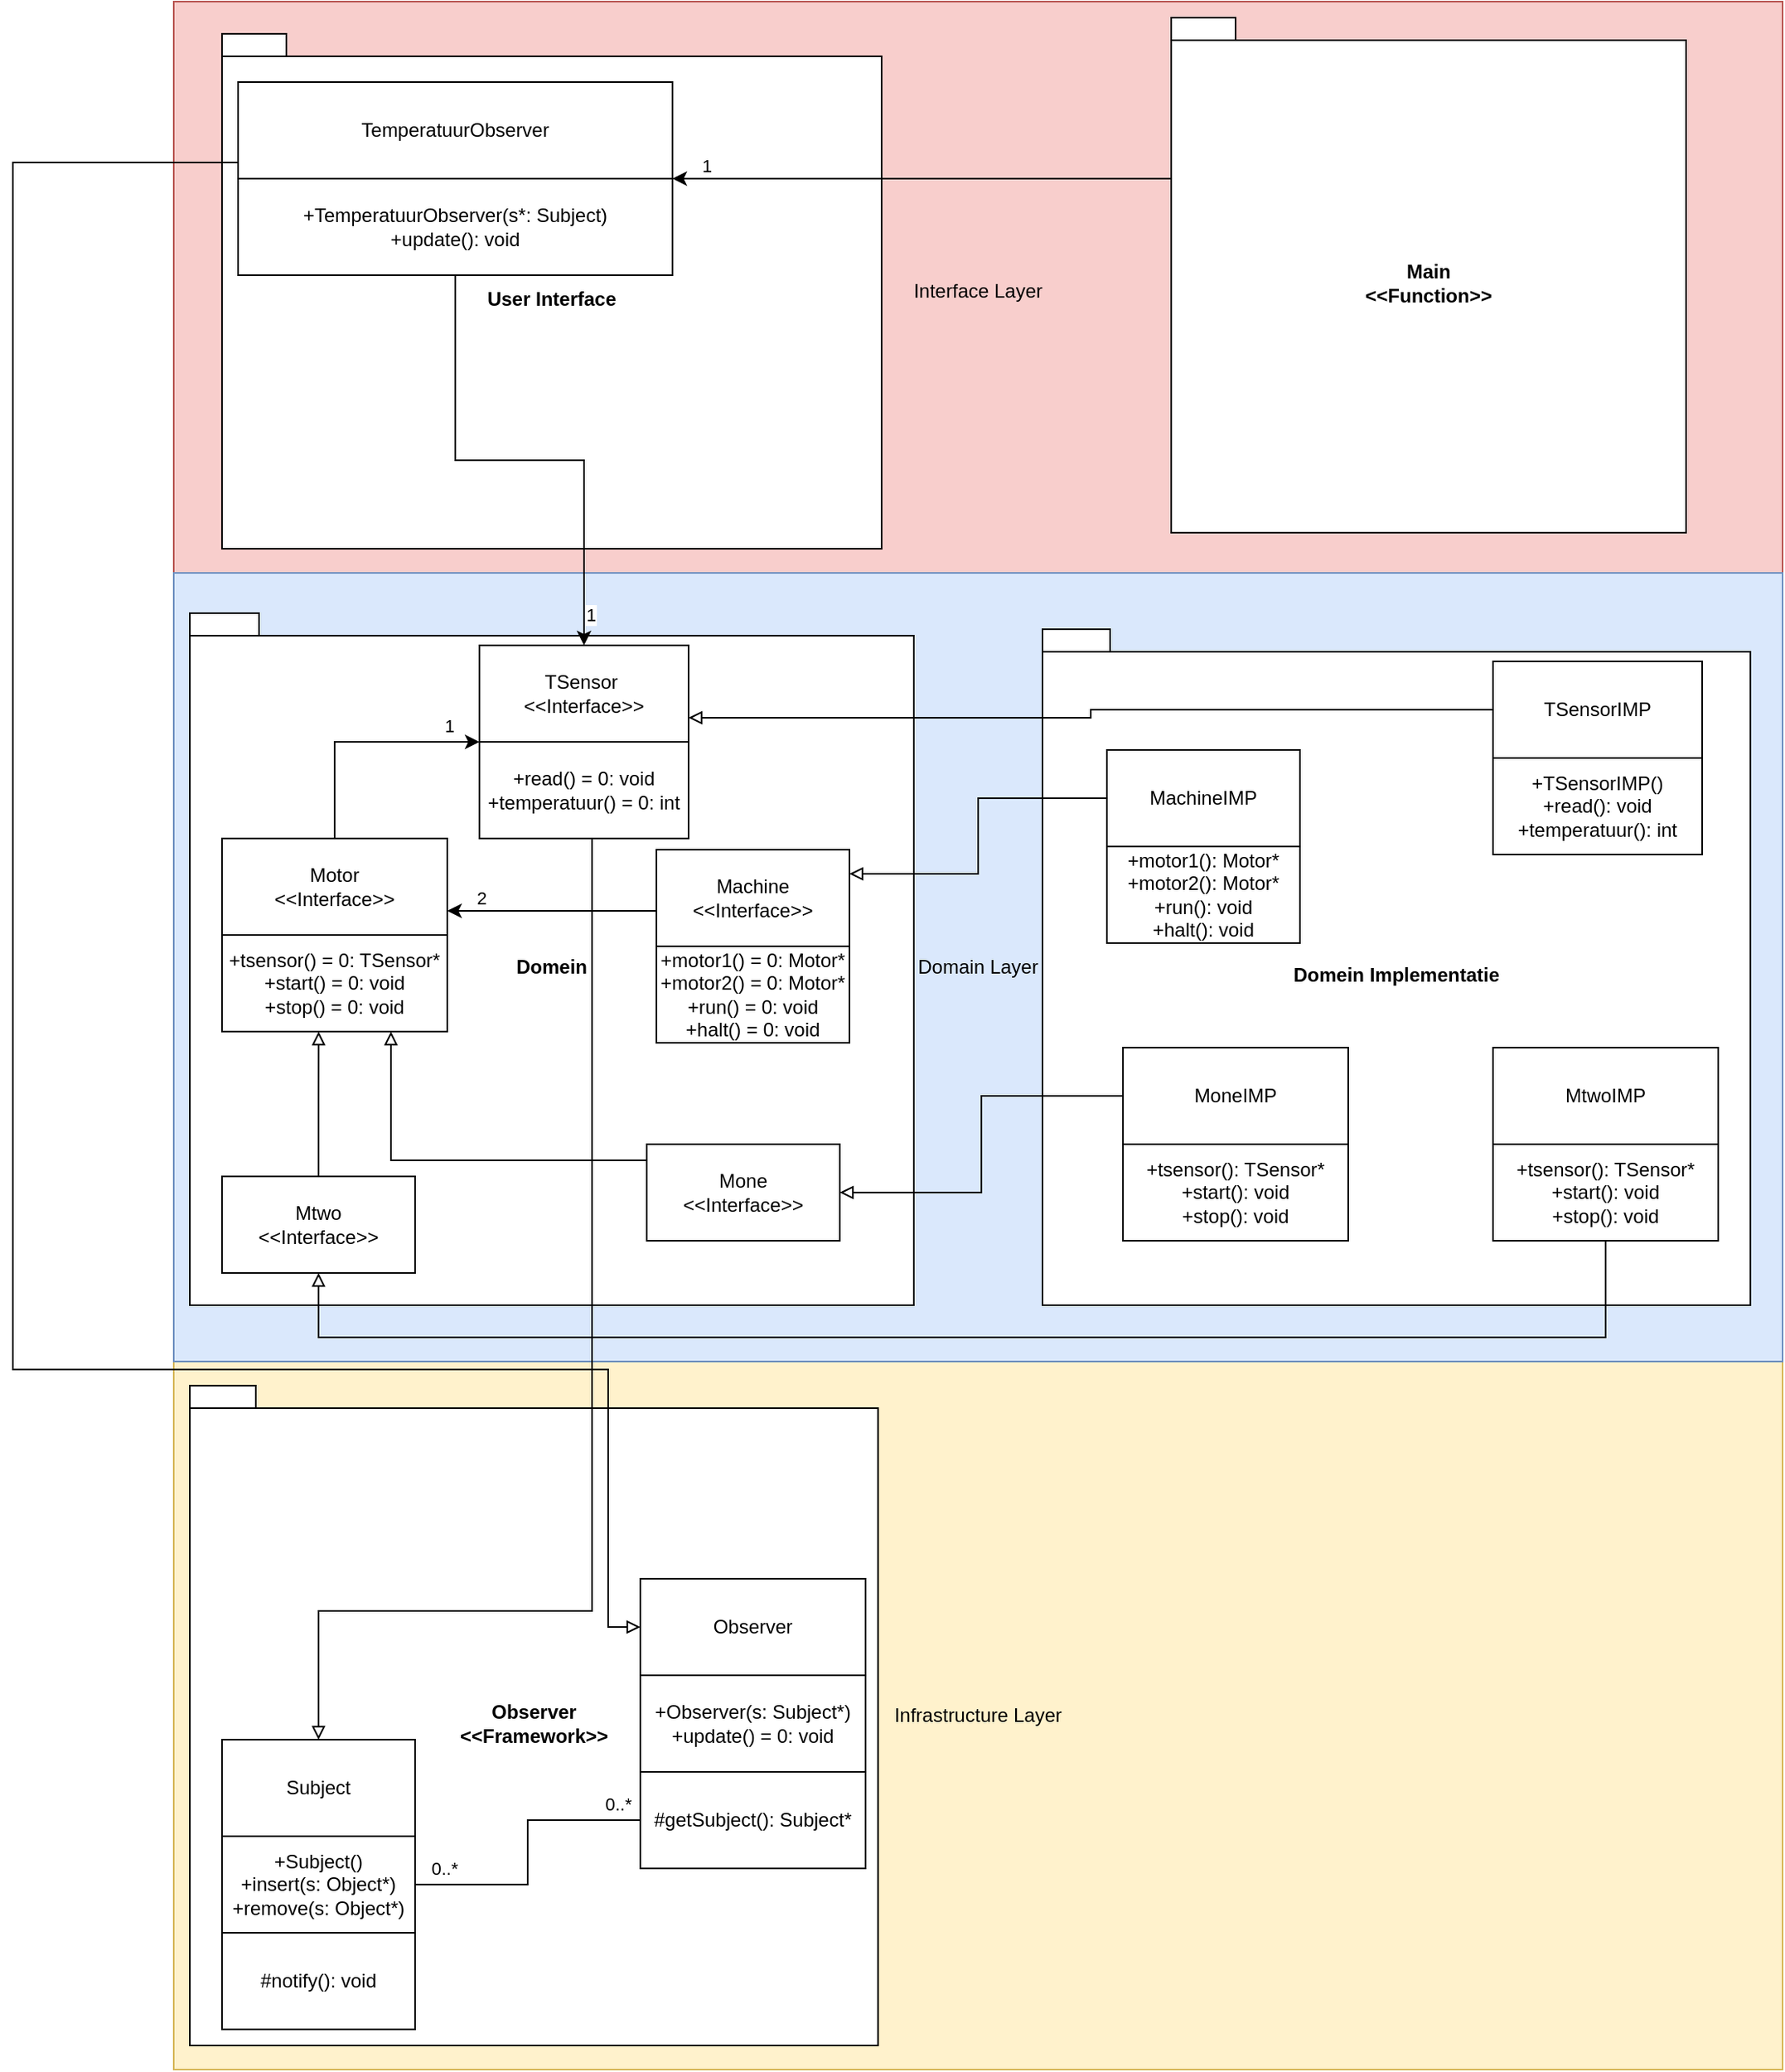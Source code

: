 <mxfile version="21.3.5" type="device">
  <diagram name="Pagina-1" id="yC-AG7X7mgxo6E1YD-5C">
    <mxGraphModel dx="2048" dy="751" grid="1" gridSize="10" guides="1" tooltips="1" connect="1" arrows="1" fold="1" page="1" pageScale="1" pageWidth="827" pageHeight="1169" math="0" shadow="0">
      <root>
        <mxCell id="0" />
        <mxCell id="1" parent="0" />
        <mxCell id="Kxxd0aBfSA8q7dgwN72d-8" value="" style="group" parent="1" vertex="1" connectable="0">
          <mxGeometry width="1000" height="1285" as="geometry" />
        </mxCell>
        <mxCell id="W23P32Y-80gLwB7u09Wh-1" value="Interface Layer" style="rounded=0;whiteSpace=wrap;html=1;fillColor=#f8cecc;strokeColor=#b85450;" parent="Kxxd0aBfSA8q7dgwN72d-8" vertex="1">
          <mxGeometry width="1000.0" height="360" as="geometry" />
        </mxCell>
        <mxCell id="W23P32Y-80gLwB7u09Wh-3" value="Infrastructure Layer" style="rounded=0;whiteSpace=wrap;html=1;fillColor=#fff2cc;strokeColor=#d6b656;" parent="Kxxd0aBfSA8q7dgwN72d-8" vertex="1">
          <mxGeometry y="845" width="1000.0" height="440" as="geometry" />
        </mxCell>
        <mxCell id="W23P32Y-80gLwB7u09Wh-2" value="Domain Layer" style="rounded=0;whiteSpace=wrap;html=1;fillColor=#dae8fc;strokeColor=#6c8ebf;" parent="Kxxd0aBfSA8q7dgwN72d-8" vertex="1">
          <mxGeometry y="355" width="1000.0" height="490" as="geometry" />
        </mxCell>
        <mxCell id="W23P32Y-80gLwB7u09Wh-28" value="Observer&lt;br&gt;&amp;lt;&amp;lt;Framework&amp;gt;&amp;gt;" style="shape=folder;fontStyle=1;spacingTop=10;tabWidth=40;tabHeight=14;tabPosition=left;html=1;whiteSpace=wrap;" parent="Kxxd0aBfSA8q7dgwN72d-8" vertex="1">
          <mxGeometry x="10" y="860" width="427.77" height="410" as="geometry" />
        </mxCell>
        <mxCell id="W23P32Y-80gLwB7u09Wh-42" value="" style="group" parent="Kxxd0aBfSA8q7dgwN72d-8" vertex="1" connectable="0">
          <mxGeometry x="290" y="980" width="140" height="180" as="geometry" />
        </mxCell>
        <mxCell id="W23P32Y-80gLwB7u09Wh-19" value="Observer" style="rounded=0;whiteSpace=wrap;html=1;" parent="W23P32Y-80gLwB7u09Wh-42" vertex="1">
          <mxGeometry width="140" height="60" as="geometry" />
        </mxCell>
        <mxCell id="W23P32Y-80gLwB7u09Wh-39" value="+Observer(s: Subject*)&lt;br&gt;+update() = 0: void" style="rounded=0;whiteSpace=wrap;html=1;" parent="W23P32Y-80gLwB7u09Wh-42" vertex="1">
          <mxGeometry y="60" width="140" height="60" as="geometry" />
        </mxCell>
        <mxCell id="W23P32Y-80gLwB7u09Wh-41" value="#getSubject(): Subject*" style="rounded=0;whiteSpace=wrap;html=1;" parent="W23P32Y-80gLwB7u09Wh-42" vertex="1">
          <mxGeometry y="120" width="140" height="60" as="geometry" />
        </mxCell>
        <mxCell id="W23P32Y-80gLwB7u09Wh-45" value="" style="group" parent="Kxxd0aBfSA8q7dgwN72d-8" vertex="1" connectable="0">
          <mxGeometry x="30" y="1080" width="120" height="180" as="geometry" />
        </mxCell>
        <mxCell id="W23P32Y-80gLwB7u09Wh-20" value="Subject" style="rounded=0;whiteSpace=wrap;html=1;" parent="W23P32Y-80gLwB7u09Wh-45" vertex="1">
          <mxGeometry width="120" height="60" as="geometry" />
        </mxCell>
        <mxCell id="W23P32Y-80gLwB7u09Wh-43" value="+Subject()&lt;br&gt;+insert(s: Object*)&lt;br&gt;+remove(s: Object*)" style="rounded=0;whiteSpace=wrap;html=1;" parent="W23P32Y-80gLwB7u09Wh-45" vertex="1">
          <mxGeometry y="60" width="120" height="60" as="geometry" />
        </mxCell>
        <mxCell id="W23P32Y-80gLwB7u09Wh-44" value="#notify(): void" style="rounded=0;whiteSpace=wrap;html=1;" parent="W23P32Y-80gLwB7u09Wh-45" vertex="1">
          <mxGeometry y="120" width="120" height="60" as="geometry" />
        </mxCell>
        <mxCell id="W23P32Y-80gLwB7u09Wh-30" value="Main&lt;br&gt;&amp;lt;&amp;lt;Function&amp;gt;&amp;gt;" style="shape=folder;fontStyle=1;spacingTop=10;tabWidth=40;tabHeight=14;tabPosition=left;html=1;whiteSpace=wrap;" parent="Kxxd0aBfSA8q7dgwN72d-8" vertex="1">
          <mxGeometry x="620" y="10" width="320" height="320" as="geometry" />
        </mxCell>
        <mxCell id="Kxxd0aBfSA8q7dgwN72d-10" style="edgeStyle=orthogonalEdgeStyle;rounded=0;orthogonalLoop=1;jettySize=auto;html=1;exitX=1;exitY=0.5;exitDx=0;exitDy=0;entryX=0;entryY=0.5;entryDx=0;entryDy=0;endArrow=none;endFill=0;" parent="Kxxd0aBfSA8q7dgwN72d-8" source="W23P32Y-80gLwB7u09Wh-43" target="W23P32Y-80gLwB7u09Wh-41" edge="1">
          <mxGeometry relative="1" as="geometry" />
        </mxCell>
        <mxCell id="Kxxd0aBfSA8q7dgwN72d-11" value="0..*" style="edgeLabel;html=1;align=center;verticalAlign=middle;resizable=0;points=[];" parent="Kxxd0aBfSA8q7dgwN72d-10" vertex="1" connectable="0">
          <mxGeometry x="0.841" y="1" relative="1" as="geometry">
            <mxPoint y="-9" as="offset" />
          </mxGeometry>
        </mxCell>
        <mxCell id="Kxxd0aBfSA8q7dgwN72d-12" value="0..*" style="edgeLabel;html=1;align=center;verticalAlign=middle;resizable=0;points=[];" parent="Kxxd0aBfSA8q7dgwN72d-10" vertex="1" connectable="0">
          <mxGeometry x="-0.804" y="1" relative="1" as="geometry">
            <mxPoint y="-9" as="offset" />
          </mxGeometry>
        </mxCell>
        <mxCell id="W23P32Y-80gLwB7u09Wh-26" value="Domein Implementatie" style="shape=folder;fontStyle=1;spacingTop=10;tabWidth=40;tabHeight=14;tabPosition=left;html=1;whiteSpace=wrap;" parent="Kxxd0aBfSA8q7dgwN72d-8" vertex="1">
          <mxGeometry x="540" y="390" width="440" height="420" as="geometry" />
        </mxCell>
        <mxCell id="Kxxd0aBfSA8q7dgwN72d-22" value="" style="group" parent="Kxxd0aBfSA8q7dgwN72d-8" vertex="1" connectable="0">
          <mxGeometry x="580" y="465" width="120" height="120" as="geometry" />
        </mxCell>
        <mxCell id="W23P32Y-80gLwB7u09Wh-21" value="MachineIMP" style="rounded=0;whiteSpace=wrap;html=1;" parent="Kxxd0aBfSA8q7dgwN72d-22" vertex="1">
          <mxGeometry width="120" height="60" as="geometry" />
        </mxCell>
        <mxCell id="Kxxd0aBfSA8q7dgwN72d-21" value="+motor1(): Motor*&lt;br&gt;+motor2(): Motor*&lt;br&gt;+run(): void&lt;br&gt;+halt(): void" style="rounded=0;whiteSpace=wrap;html=1;" parent="Kxxd0aBfSA8q7dgwN72d-22" vertex="1">
          <mxGeometry y="60" width="120" height="60" as="geometry" />
        </mxCell>
        <mxCell id="Kxxd0aBfSA8q7dgwN72d-30" value="" style="group" parent="Kxxd0aBfSA8q7dgwN72d-8" vertex="1" connectable="0">
          <mxGeometry x="590" y="650" width="140" height="120" as="geometry" />
        </mxCell>
        <mxCell id="W23P32Y-80gLwB7u09Wh-25" value="MoneIMP" style="rounded=0;whiteSpace=wrap;html=1;" parent="Kxxd0aBfSA8q7dgwN72d-30" vertex="1">
          <mxGeometry width="140" height="60" as="geometry" />
        </mxCell>
        <mxCell id="Kxxd0aBfSA8q7dgwN72d-29" value="+tsensor(): TSensor*&lt;br&gt;+start(): void&lt;br&gt;+stop(): void" style="rounded=0;whiteSpace=wrap;html=1;" parent="Kxxd0aBfSA8q7dgwN72d-30" vertex="1">
          <mxGeometry y="60" width="140" height="60" as="geometry" />
        </mxCell>
        <mxCell id="Kxxd0aBfSA8q7dgwN72d-28" value="" style="group" parent="Kxxd0aBfSA8q7dgwN72d-8" vertex="1" connectable="0">
          <mxGeometry x="820" y="650" width="140" height="120" as="geometry" />
        </mxCell>
        <mxCell id="W23P32Y-80gLwB7u09Wh-23" value="MtwoIMP" style="rounded=0;whiteSpace=wrap;html=1;" parent="Kxxd0aBfSA8q7dgwN72d-28" vertex="1">
          <mxGeometry width="140" height="60" as="geometry" />
        </mxCell>
        <mxCell id="Kxxd0aBfSA8q7dgwN72d-27" value="+tsensor(): TSensor*&lt;br&gt;+start(): void&lt;br&gt;+stop(): void" style="rounded=0;whiteSpace=wrap;html=1;" parent="Kxxd0aBfSA8q7dgwN72d-28" vertex="1">
          <mxGeometry y="60" width="140" height="60" as="geometry" />
        </mxCell>
        <mxCell id="Kxxd0aBfSA8q7dgwN72d-25" value="" style="group" parent="Kxxd0aBfSA8q7dgwN72d-8" vertex="1" connectable="0">
          <mxGeometry x="820" y="410" width="130" height="120" as="geometry" />
        </mxCell>
        <mxCell id="W23P32Y-80gLwB7u09Wh-24" value="TSensorIMP" style="rounded=0;whiteSpace=wrap;html=1;" parent="Kxxd0aBfSA8q7dgwN72d-25" vertex="1">
          <mxGeometry width="130" height="60" as="geometry" />
        </mxCell>
        <mxCell id="Kxxd0aBfSA8q7dgwN72d-24" value="+TSensorIMP()&lt;br&gt;+read(): void&lt;br&gt;+temperatuur(): int" style="rounded=0;whiteSpace=wrap;html=1;" parent="Kxxd0aBfSA8q7dgwN72d-25" vertex="1">
          <mxGeometry y="60" width="130" height="60" as="geometry" />
        </mxCell>
        <mxCell id="W23P32Y-80gLwB7u09Wh-27" value="Domein" style="shape=folder;fontStyle=1;spacingTop=10;tabWidth=40;tabHeight=14;tabPosition=left;html=1;whiteSpace=wrap;" parent="1" vertex="1">
          <mxGeometry x="10" y="380" width="450" height="430" as="geometry" />
        </mxCell>
        <mxCell id="Kxxd0aBfSA8q7dgwN72d-13" style="edgeStyle=orthogonalEdgeStyle;rounded=0;orthogonalLoop=1;jettySize=auto;html=1;entryX=0.75;entryY=1;entryDx=0;entryDy=0;endArrow=block;endFill=0;" parent="1" source="W23P32Y-80gLwB7u09Wh-17" target="W23P32Y-80gLwB7u09Wh-32" edge="1">
          <mxGeometry relative="1" as="geometry">
            <Array as="points">
              <mxPoint x="135" y="720" />
            </Array>
          </mxGeometry>
        </mxCell>
        <mxCell id="W23P32Y-80gLwB7u09Wh-17" value="Mone&lt;br&gt;&amp;lt;&amp;lt;Interface&amp;gt;&amp;gt;" style="rounded=0;whiteSpace=wrap;html=1;" parent="1" vertex="1">
          <mxGeometry x="294" y="710" width="120" height="60" as="geometry" />
        </mxCell>
        <mxCell id="Kxxd0aBfSA8q7dgwN72d-14" style="edgeStyle=orthogonalEdgeStyle;rounded=0;orthogonalLoop=1;jettySize=auto;html=1;entryX=0.429;entryY=1;entryDx=0;entryDy=0;entryPerimeter=0;endArrow=block;endFill=0;" parent="1" source="W23P32Y-80gLwB7u09Wh-18" target="W23P32Y-80gLwB7u09Wh-32" edge="1">
          <mxGeometry relative="1" as="geometry" />
        </mxCell>
        <mxCell id="W23P32Y-80gLwB7u09Wh-18" value="Mtwo&lt;br&gt;&amp;lt;&amp;lt;Interface&amp;gt;&amp;gt;" style="rounded=0;whiteSpace=wrap;html=1;" parent="1" vertex="1">
          <mxGeometry x="30.0" y="730" width="120" height="60" as="geometry" />
        </mxCell>
        <mxCell id="W23P32Y-80gLwB7u09Wh-29" value="User Interface" style="shape=folder;fontStyle=1;spacingTop=10;tabWidth=40;tabHeight=14;tabPosition=left;html=1;whiteSpace=wrap;" parent="1" vertex="1">
          <mxGeometry x="30" y="20" width="410" height="320" as="geometry" />
        </mxCell>
        <mxCell id="Kxxd0aBfSA8q7dgwN72d-4" style="edgeStyle=orthogonalEdgeStyle;rounded=0;orthogonalLoop=1;jettySize=auto;html=1;exitX=0;exitY=0;exitDx=0;exitDy=167;exitPerimeter=0;entryX=1;entryY=1;entryDx=0;entryDy=0;" parent="1" source="W23P32Y-80gLwB7u09Wh-30" target="W23P32Y-80gLwB7u09Wh-37" edge="1">
          <mxGeometry relative="1" as="geometry">
            <Array as="points">
              <mxPoint x="620" y="110" />
            </Array>
          </mxGeometry>
        </mxCell>
        <mxCell id="Kxxd0aBfSA8q7dgwN72d-5" value="1" style="edgeLabel;html=1;align=center;verticalAlign=middle;resizable=0;points=[];" parent="Kxxd0aBfSA8q7dgwN72d-4" vertex="1" connectable="0">
          <mxGeometry x="0.891" y="-4" relative="1" as="geometry">
            <mxPoint y="-4" as="offset" />
          </mxGeometry>
        </mxCell>
        <mxCell id="W23P32Y-80gLwB7u09Wh-34" value="" style="group" parent="1" vertex="1" connectable="0">
          <mxGeometry x="300" y="527" width="120" height="120" as="geometry" />
        </mxCell>
        <mxCell id="W23P32Y-80gLwB7u09Wh-14" value="Machine&lt;br&gt;&amp;lt;&amp;lt;Interface&amp;gt;&amp;gt;" style="rounded=0;whiteSpace=wrap;html=1;" parent="W23P32Y-80gLwB7u09Wh-34" vertex="1">
          <mxGeometry width="120" height="60" as="geometry" />
        </mxCell>
        <mxCell id="W23P32Y-80gLwB7u09Wh-31" value="+motor1() = 0: Motor*&lt;br&gt;+motor2() = 0: Motor*&lt;br&gt;+run() = 0: void&lt;br&gt;+halt() = 0: void" style="rounded=0;whiteSpace=wrap;html=1;" parent="W23P32Y-80gLwB7u09Wh-34" vertex="1">
          <mxGeometry y="60" width="120" height="60" as="geometry" />
        </mxCell>
        <mxCell id="W23P32Y-80gLwB7u09Wh-35" value="" style="group" parent="1" vertex="1" connectable="0">
          <mxGeometry x="30" y="520" width="140" height="120" as="geometry" />
        </mxCell>
        <mxCell id="W23P32Y-80gLwB7u09Wh-15" value="Motor&lt;br&gt;&amp;lt;&amp;lt;Interface&amp;gt;&amp;gt;" style="rounded=0;whiteSpace=wrap;html=1;" parent="W23P32Y-80gLwB7u09Wh-35" vertex="1">
          <mxGeometry width="140" height="60" as="geometry" />
        </mxCell>
        <mxCell id="W23P32Y-80gLwB7u09Wh-32" value="+tsensor() = 0: TSensor*&lt;br&gt;+start() = 0: void&lt;br&gt;+stop() = 0: void" style="rounded=0;whiteSpace=wrap;html=1;" parent="W23P32Y-80gLwB7u09Wh-35" vertex="1">
          <mxGeometry y="60" width="140" height="60" as="geometry" />
        </mxCell>
        <mxCell id="W23P32Y-80gLwB7u09Wh-36" value="" style="group" parent="1" vertex="1" connectable="0">
          <mxGeometry x="190" y="400" width="130" height="120" as="geometry" />
        </mxCell>
        <mxCell id="W23P32Y-80gLwB7u09Wh-16" value="TSensor&amp;nbsp;&lt;br&gt;&amp;lt;&amp;lt;Interface&amp;gt;&amp;gt;" style="rounded=0;whiteSpace=wrap;html=1;" parent="W23P32Y-80gLwB7u09Wh-36" vertex="1">
          <mxGeometry width="130" height="60" as="geometry" />
        </mxCell>
        <mxCell id="W23P32Y-80gLwB7u09Wh-33" value="+read() = 0: void&lt;br&gt;+temperatuur() = 0: int" style="rounded=0;whiteSpace=wrap;html=1;" parent="W23P32Y-80gLwB7u09Wh-36" vertex="1">
          <mxGeometry y="60" width="130" height="60" as="geometry" />
        </mxCell>
        <mxCell id="W23P32Y-80gLwB7u09Wh-40" value="" style="group" parent="1" vertex="1" connectable="0">
          <mxGeometry x="40" y="50" width="270" height="120" as="geometry" />
        </mxCell>
        <mxCell id="W23P32Y-80gLwB7u09Wh-37" value="TemperatuurObserver" style="rounded=0;whiteSpace=wrap;html=1;" parent="W23P32Y-80gLwB7u09Wh-40" vertex="1">
          <mxGeometry width="270" height="60" as="geometry" />
        </mxCell>
        <mxCell id="W23P32Y-80gLwB7u09Wh-38" value="+TemperatuurObserver(s*: Subject)&lt;br&gt;+update(): void" style="rounded=0;whiteSpace=wrap;html=1;" parent="W23P32Y-80gLwB7u09Wh-40" vertex="1">
          <mxGeometry y="60" width="270" height="60" as="geometry" />
        </mxCell>
        <mxCell id="W23P32Y-80gLwB7u09Wh-46" style="edgeStyle=orthogonalEdgeStyle;rounded=0;orthogonalLoop=1;jettySize=auto;html=1;endArrow=block;endFill=0;" parent="1" source="W23P32Y-80gLwB7u09Wh-37" target="W23P32Y-80gLwB7u09Wh-19" edge="1">
          <mxGeometry relative="1" as="geometry">
            <Array as="points">
              <mxPoint x="-100" y="100" />
              <mxPoint x="-100" y="850" />
              <mxPoint x="270" y="850" />
              <mxPoint x="270" y="1010" />
            </Array>
          </mxGeometry>
        </mxCell>
        <mxCell id="Kxxd0aBfSA8q7dgwN72d-15" style="edgeStyle=orthogonalEdgeStyle;rounded=0;orthogonalLoop=1;jettySize=auto;html=1;exitX=0;exitY=0.5;exitDx=0;exitDy=0;entryX=1;entryY=0.75;entryDx=0;entryDy=0;" parent="1" source="W23P32Y-80gLwB7u09Wh-14" target="W23P32Y-80gLwB7u09Wh-15" edge="1">
          <mxGeometry relative="1" as="geometry">
            <Array as="points">
              <mxPoint x="300" y="565" />
            </Array>
          </mxGeometry>
        </mxCell>
        <mxCell id="Kxxd0aBfSA8q7dgwN72d-16" value="2" style="edgeLabel;html=1;align=center;verticalAlign=middle;resizable=0;points=[];" parent="Kxxd0aBfSA8q7dgwN72d-15" vertex="1" connectable="0">
          <mxGeometry x="0.734" relative="1" as="geometry">
            <mxPoint x="2" y="-8" as="offset" />
          </mxGeometry>
        </mxCell>
        <mxCell id="Kxxd0aBfSA8q7dgwN72d-17" style="edgeStyle=orthogonalEdgeStyle;rounded=0;orthogonalLoop=1;jettySize=auto;html=1;entryX=0.5;entryY=0;entryDx=0;entryDy=0;endArrow=none;endFill=0;startArrow=classic;startFill=1;" parent="1" source="W23P32Y-80gLwB7u09Wh-33" target="W23P32Y-80gLwB7u09Wh-15" edge="1">
          <mxGeometry relative="1" as="geometry">
            <Array as="points">
              <mxPoint x="100" y="460" />
            </Array>
          </mxGeometry>
        </mxCell>
        <mxCell id="Kxxd0aBfSA8q7dgwN72d-18" value="1" style="edgeLabel;html=1;align=center;verticalAlign=middle;resizable=0;points=[];" parent="Kxxd0aBfSA8q7dgwN72d-17" vertex="1" connectable="0">
          <mxGeometry x="-0.804" y="-3" relative="1" as="geometry">
            <mxPoint x="-5" y="-7" as="offset" />
          </mxGeometry>
        </mxCell>
        <mxCell id="Kxxd0aBfSA8q7dgwN72d-23" style="edgeStyle=orthogonalEdgeStyle;rounded=0;orthogonalLoop=1;jettySize=auto;html=1;entryX=1;entryY=0.25;entryDx=0;entryDy=0;endArrow=block;endFill=0;" parent="1" source="W23P32Y-80gLwB7u09Wh-21" target="W23P32Y-80gLwB7u09Wh-14" edge="1">
          <mxGeometry relative="1" as="geometry" />
        </mxCell>
        <mxCell id="Kxxd0aBfSA8q7dgwN72d-26" style="edgeStyle=orthogonalEdgeStyle;rounded=0;orthogonalLoop=1;jettySize=auto;html=1;entryX=1;entryY=0.75;entryDx=0;entryDy=0;endArrow=block;endFill=0;" parent="1" source="W23P32Y-80gLwB7u09Wh-24" target="W23P32Y-80gLwB7u09Wh-16" edge="1">
          <mxGeometry relative="1" as="geometry" />
        </mxCell>
        <mxCell id="Kxxd0aBfSA8q7dgwN72d-31" style="edgeStyle=orthogonalEdgeStyle;rounded=0;orthogonalLoop=1;jettySize=auto;html=1;entryX=1;entryY=0.5;entryDx=0;entryDy=0;endArrow=block;endFill=0;" parent="1" source="W23P32Y-80gLwB7u09Wh-25" target="W23P32Y-80gLwB7u09Wh-17" edge="1">
          <mxGeometry relative="1" as="geometry" />
        </mxCell>
        <mxCell id="Kxxd0aBfSA8q7dgwN72d-32" style="edgeStyle=orthogonalEdgeStyle;rounded=0;orthogonalLoop=1;jettySize=auto;html=1;entryX=0.5;entryY=1;entryDx=0;entryDy=0;endArrow=block;endFill=0;" parent="1" source="Kxxd0aBfSA8q7dgwN72d-27" target="W23P32Y-80gLwB7u09Wh-18" edge="1">
          <mxGeometry relative="1" as="geometry">
            <Array as="points">
              <mxPoint x="890" y="830" />
              <mxPoint x="90" y="830" />
            </Array>
          </mxGeometry>
        </mxCell>
        <mxCell id="JCw252zks9G9PlsVkuu1-1" style="edgeStyle=orthogonalEdgeStyle;rounded=0;orthogonalLoop=1;jettySize=auto;html=1;entryX=0.5;entryY=0;entryDx=0;entryDy=0;endArrow=block;endFill=0;" edge="1" parent="1" source="W23P32Y-80gLwB7u09Wh-33" target="W23P32Y-80gLwB7u09Wh-20">
          <mxGeometry relative="1" as="geometry">
            <Array as="points">
              <mxPoint x="260" y="1000" />
              <mxPoint x="90" y="1000" />
            </Array>
          </mxGeometry>
        </mxCell>
        <mxCell id="JCw252zks9G9PlsVkuu1-2" style="edgeStyle=orthogonalEdgeStyle;rounded=0;orthogonalLoop=1;jettySize=auto;html=1;exitX=0.5;exitY=1;exitDx=0;exitDy=0;entryX=0.5;entryY=0;entryDx=0;entryDy=0;" edge="1" parent="1" source="W23P32Y-80gLwB7u09Wh-38" target="W23P32Y-80gLwB7u09Wh-16">
          <mxGeometry relative="1" as="geometry" />
        </mxCell>
        <mxCell id="JCw252zks9G9PlsVkuu1-3" value="1" style="edgeLabel;html=1;align=center;verticalAlign=middle;resizable=0;points=[];" vertex="1" connectable="0" parent="JCw252zks9G9PlsVkuu1-2">
          <mxGeometry x="0.878" y="4" relative="1" as="geometry">
            <mxPoint as="offset" />
          </mxGeometry>
        </mxCell>
      </root>
    </mxGraphModel>
  </diagram>
</mxfile>
